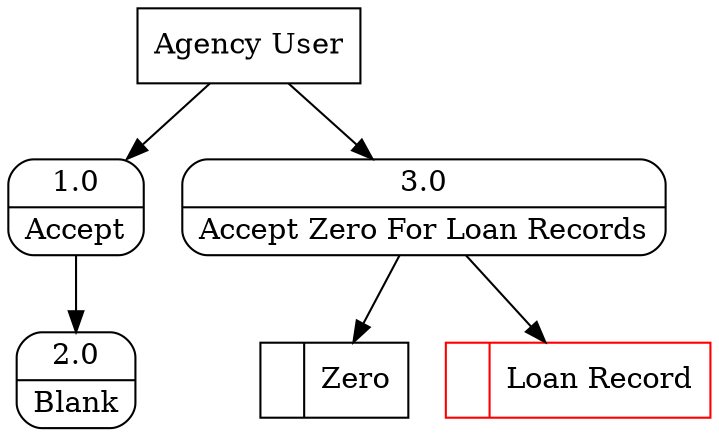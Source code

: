 digraph dfd2{ 
node[shape=record]
200 [label="<f0>  |<f1> Zero " ];
201 [label="<f0>  |<f1> Loan Record " color=red];
202 [label="Agency User" shape=box];
203 [label="{<f0> 1.0|<f1> Accept }" shape=Mrecord];
204 [label="{<f0> 2.0|<f1> Blank }" shape=Mrecord];
205 [label="{<f0> 3.0|<f1> Accept Zero For Loan Records }" shape=Mrecord];
202 -> 203
202 -> 205
203 -> 204
205 -> 200
205 -> 201
}